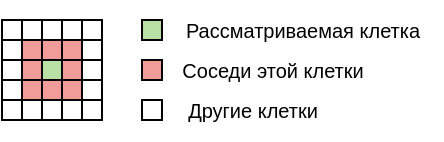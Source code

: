 <mxfile version="21.6.6">
  <diagram name="Страница 1" id="Op7uaTS2ZSwpce5F1zdu">
    <mxGraphModel dx="830" dy="457" grid="1" gridSize="10" guides="1" tooltips="1" connect="1" arrows="1" fold="1" page="1" pageScale="1" pageWidth="827" pageHeight="1169" math="0" shadow="0">
      <root>
        <mxCell id="0" />
        <mxCell id="1" parent="0" />
        <mxCell id="4kmjUg7XTupkvUbKVNHZ-1" value="" style="rounded=0;whiteSpace=wrap;html=1;" parent="1" vertex="1">
          <mxGeometry x="280" y="400" width="10" height="10" as="geometry" />
        </mxCell>
        <mxCell id="4kmjUg7XTupkvUbKVNHZ-2" value="" style="rounded=0;whiteSpace=wrap;html=1;fillColor=#F19C99;" parent="1" vertex="1">
          <mxGeometry x="290" y="410" width="10" height="10" as="geometry" />
        </mxCell>
        <mxCell id="4kmjUg7XTupkvUbKVNHZ-3" value="" style="rounded=0;whiteSpace=wrap;html=1;" parent="1" vertex="1">
          <mxGeometry x="300" y="400" width="10" height="10" as="geometry" />
        </mxCell>
        <mxCell id="4kmjUg7XTupkvUbKVNHZ-4" value="" style="rounded=0;whiteSpace=wrap;html=1;fillColor=#F19C99;strokeColor=#000000;" parent="1" vertex="1">
          <mxGeometry x="300" y="410" width="10" height="10" as="geometry" />
        </mxCell>
        <mxCell id="4kmjUg7XTupkvUbKVNHZ-5" value="" style="rounded=0;whiteSpace=wrap;html=1;" parent="1" vertex="1">
          <mxGeometry x="290" y="400" width="10" height="10" as="geometry" />
        </mxCell>
        <mxCell id="4kmjUg7XTupkvUbKVNHZ-6" value="" style="rounded=0;whiteSpace=wrap;html=1;" parent="1" vertex="1">
          <mxGeometry x="280" y="410" width="10" height="10" as="geometry" />
        </mxCell>
        <mxCell id="4kmjUg7XTupkvUbKVNHZ-7" value="" style="rounded=0;whiteSpace=wrap;html=1;" parent="1" vertex="1">
          <mxGeometry x="280" y="420" width="10" height="10" as="geometry" />
        </mxCell>
        <mxCell id="4kmjUg7XTupkvUbKVNHZ-8" value="" style="rounded=0;whiteSpace=wrap;html=1;fillColor=#F19C99;" parent="1" vertex="1">
          <mxGeometry x="290" y="430" width="10" height="10" as="geometry" />
        </mxCell>
        <mxCell id="4kmjUg7XTupkvUbKVNHZ-9" value="" style="rounded=0;whiteSpace=wrap;html=1;fillColor=#B9E0A5;" parent="1" vertex="1">
          <mxGeometry x="300" y="420" width="10" height="10" as="geometry" />
        </mxCell>
        <mxCell id="4kmjUg7XTupkvUbKVNHZ-10" value="" style="rounded=0;whiteSpace=wrap;html=1;fillColor=#F19C99;" parent="1" vertex="1">
          <mxGeometry x="300" y="430" width="10" height="10" as="geometry" />
        </mxCell>
        <mxCell id="4kmjUg7XTupkvUbKVNHZ-11" value="" style="rounded=0;whiteSpace=wrap;html=1;fillColor=#F19C99;" parent="1" vertex="1">
          <mxGeometry x="290" y="420" width="10" height="10" as="geometry" />
        </mxCell>
        <mxCell id="4kmjUg7XTupkvUbKVNHZ-12" value="" style="rounded=0;whiteSpace=wrap;html=1;" parent="1" vertex="1">
          <mxGeometry x="280" y="430" width="10" height="10" as="geometry" />
        </mxCell>
        <mxCell id="4kmjUg7XTupkvUbKVNHZ-13" value="" style="rounded=0;whiteSpace=wrap;html=1;" parent="1" vertex="1">
          <mxGeometry x="310" y="400" width="10" height="10" as="geometry" />
        </mxCell>
        <mxCell id="4kmjUg7XTupkvUbKVNHZ-14" value="" style="rounded=0;whiteSpace=wrap;html=1;" parent="1" vertex="1">
          <mxGeometry x="320" y="410" width="10" height="10" as="geometry" />
        </mxCell>
        <mxCell id="4kmjUg7XTupkvUbKVNHZ-17" value="" style="rounded=0;whiteSpace=wrap;html=1;" parent="1" vertex="1">
          <mxGeometry x="320" y="400" width="10" height="10" as="geometry" />
        </mxCell>
        <mxCell id="4kmjUg7XTupkvUbKVNHZ-18" value="" style="rounded=0;whiteSpace=wrap;html=1;fillColor=#F19C99;" parent="1" vertex="1">
          <mxGeometry x="310" y="410" width="10" height="10" as="geometry" />
        </mxCell>
        <mxCell id="4kmjUg7XTupkvUbKVNHZ-19" value="" style="rounded=0;whiteSpace=wrap;html=1;fillColor=#F19C99;" parent="1" vertex="1">
          <mxGeometry x="310" y="420" width="10" height="10" as="geometry" />
        </mxCell>
        <mxCell id="4kmjUg7XTupkvUbKVNHZ-20" value="" style="rounded=0;whiteSpace=wrap;html=1;" parent="1" vertex="1">
          <mxGeometry x="320" y="430" width="10" height="10" as="geometry" />
        </mxCell>
        <mxCell id="4kmjUg7XTupkvUbKVNHZ-23" value="" style="rounded=0;whiteSpace=wrap;html=1;" parent="1" vertex="1">
          <mxGeometry x="320" y="420" width="10" height="10" as="geometry" />
        </mxCell>
        <mxCell id="4kmjUg7XTupkvUbKVNHZ-24" value="" style="rounded=0;whiteSpace=wrap;html=1;fillColor=#F19C99;" parent="1" vertex="1">
          <mxGeometry x="310" y="430" width="10" height="10" as="geometry" />
        </mxCell>
        <mxCell id="4kmjUg7XTupkvUbKVNHZ-25" value="" style="rounded=0;whiteSpace=wrap;html=1;" parent="1" vertex="1">
          <mxGeometry x="290" y="440" width="10" height="10" as="geometry" />
        </mxCell>
        <mxCell id="4kmjUg7XTupkvUbKVNHZ-26" value="" style="rounded=0;whiteSpace=wrap;html=1;" parent="1" vertex="1">
          <mxGeometry x="300" y="440" width="10" height="10" as="geometry" />
        </mxCell>
        <mxCell id="4kmjUg7XTupkvUbKVNHZ-27" value="" style="rounded=0;whiteSpace=wrap;html=1;" parent="1" vertex="1">
          <mxGeometry x="280" y="440" width="10" height="10" as="geometry" />
        </mxCell>
        <mxCell id="4kmjUg7XTupkvUbKVNHZ-28" value="" style="rounded=0;whiteSpace=wrap;html=1;" parent="1" vertex="1">
          <mxGeometry x="320" y="440" width="10" height="10" as="geometry" />
        </mxCell>
        <mxCell id="4kmjUg7XTupkvUbKVNHZ-30" value="" style="rounded=0;whiteSpace=wrap;html=1;" parent="1" vertex="1">
          <mxGeometry x="310" y="440" width="10" height="10" as="geometry" />
        </mxCell>
        <mxCell id="4kmjUg7XTupkvUbKVNHZ-192" value="" style="rounded=0;whiteSpace=wrap;html=1;fillColor=#B9E0A5;" parent="1" vertex="1">
          <mxGeometry x="350" y="400" width="10" height="10" as="geometry" />
        </mxCell>
        <mxCell id="4kmjUg7XTupkvUbKVNHZ-193" value="&lt;div style=&quot;font-size: 10px;&quot;&gt;Рассматриваемая клетка&lt;/div&gt;" style="text;html=1;align=center;verticalAlign=middle;resizable=0;points=[];autosize=1;strokeColor=none;fillColor=none;fontSize=10;" parent="1" vertex="1">
          <mxGeometry x="360" y="390" width="140" height="30" as="geometry" />
        </mxCell>
        <mxCell id="4kmjUg7XTupkvUbKVNHZ-194" value="" style="rounded=0;whiteSpace=wrap;html=1;fillColor=#F19C99;" parent="1" vertex="1">
          <mxGeometry x="350" y="420" width="10" height="10" as="geometry" />
        </mxCell>
        <mxCell id="4kmjUg7XTupkvUbKVNHZ-195" value="&lt;div style=&quot;font-size: 10px;&quot;&gt;Соседи этой клетки&lt;/div&gt;" style="text;html=1;align=center;verticalAlign=middle;resizable=0;points=[];autosize=1;strokeColor=none;fillColor=none;fontSize=10;" parent="1" vertex="1">
          <mxGeometry x="360" y="410" width="110" height="30" as="geometry" />
        </mxCell>
        <mxCell id="4kmjUg7XTupkvUbKVNHZ-196" value="" style="rounded=0;whiteSpace=wrap;html=1;" parent="1" vertex="1">
          <mxGeometry x="350" y="440" width="10" height="10" as="geometry" />
        </mxCell>
        <mxCell id="4kmjUg7XTupkvUbKVNHZ-197" value="Другие клетки" style="text;html=1;align=center;verticalAlign=middle;resizable=0;points=[];autosize=1;strokeColor=none;fillColor=none;fontSize=10;" parent="1" vertex="1">
          <mxGeometry x="360" y="430" width="90" height="30" as="geometry" />
        </mxCell>
      </root>
    </mxGraphModel>
  </diagram>
</mxfile>
